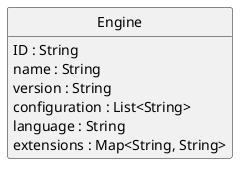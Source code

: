 @startuml

class Engine {
  ID : String
  name : String
  version : String
  configuration : List<String>
  language : String
  extensions : Map<String, String>
}



hide empty members
hide empty methods
hide circle

skinparam monochrome true
skinparam shadowing false
skinparam packageStyle rect
@enduml
